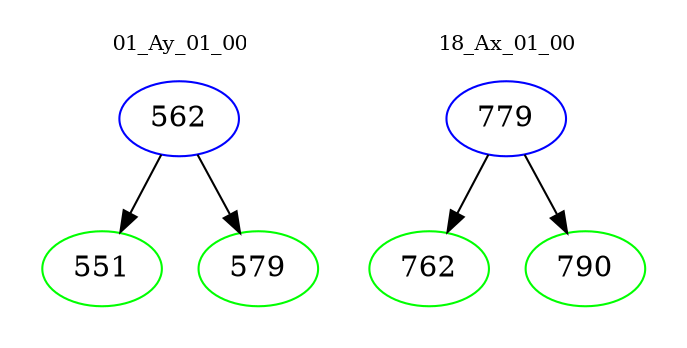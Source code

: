 digraph{
subgraph cluster_0 {
color = white
label = "01_Ay_01_00";
fontsize=10;
T0_562 [label="562", color="blue"]
T0_562 -> T0_551 [color="black"]
T0_551 [label="551", color="green"]
T0_562 -> T0_579 [color="black"]
T0_579 [label="579", color="green"]
}
subgraph cluster_1 {
color = white
label = "18_Ax_01_00";
fontsize=10;
T1_779 [label="779", color="blue"]
T1_779 -> T1_762 [color="black"]
T1_762 [label="762", color="green"]
T1_779 -> T1_790 [color="black"]
T1_790 [label="790", color="green"]
}
}

